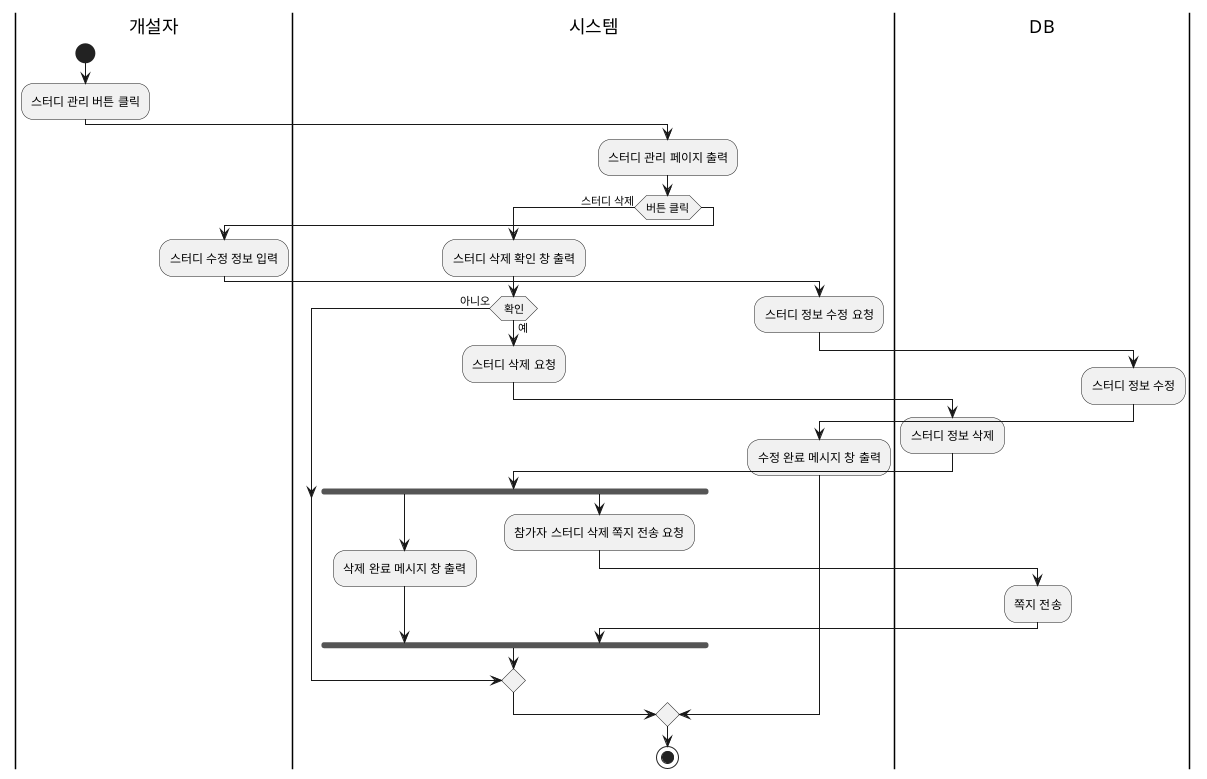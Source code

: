 @startuml
|개설자|
start
:스터디 관리 버튼 클릭;

|시스템|
:스터디 관리 페이지 출력;

if(버튼 클릭) then (스터디 삭제)
   |시스템|
   :스터디 삭제 확인 창 출력;
   if(확인) then (예)
      |시스템|
      :스터디 삭제 요청;
      |DB|
      :스터디 정보 삭제;
      |시스템|
      fork
         :삭제 완료 메시지 창 출력;
      fork again
         :참가자 스터디 삭제 쪽지 전송 요청;
         |DB|
         :쪽지 전송;
         |시스템|
      end fork
   else (아니오)
   endif
else
   |개설자|
   :스터디 수정 정보 입력;
   |시스템|
   :스터디 정보 수정 요청;
   |DB|
   :스터디 정보 수정;
   |시스템|
   :수정 완료 메시지 창 출력;
endif
stop
@enduml